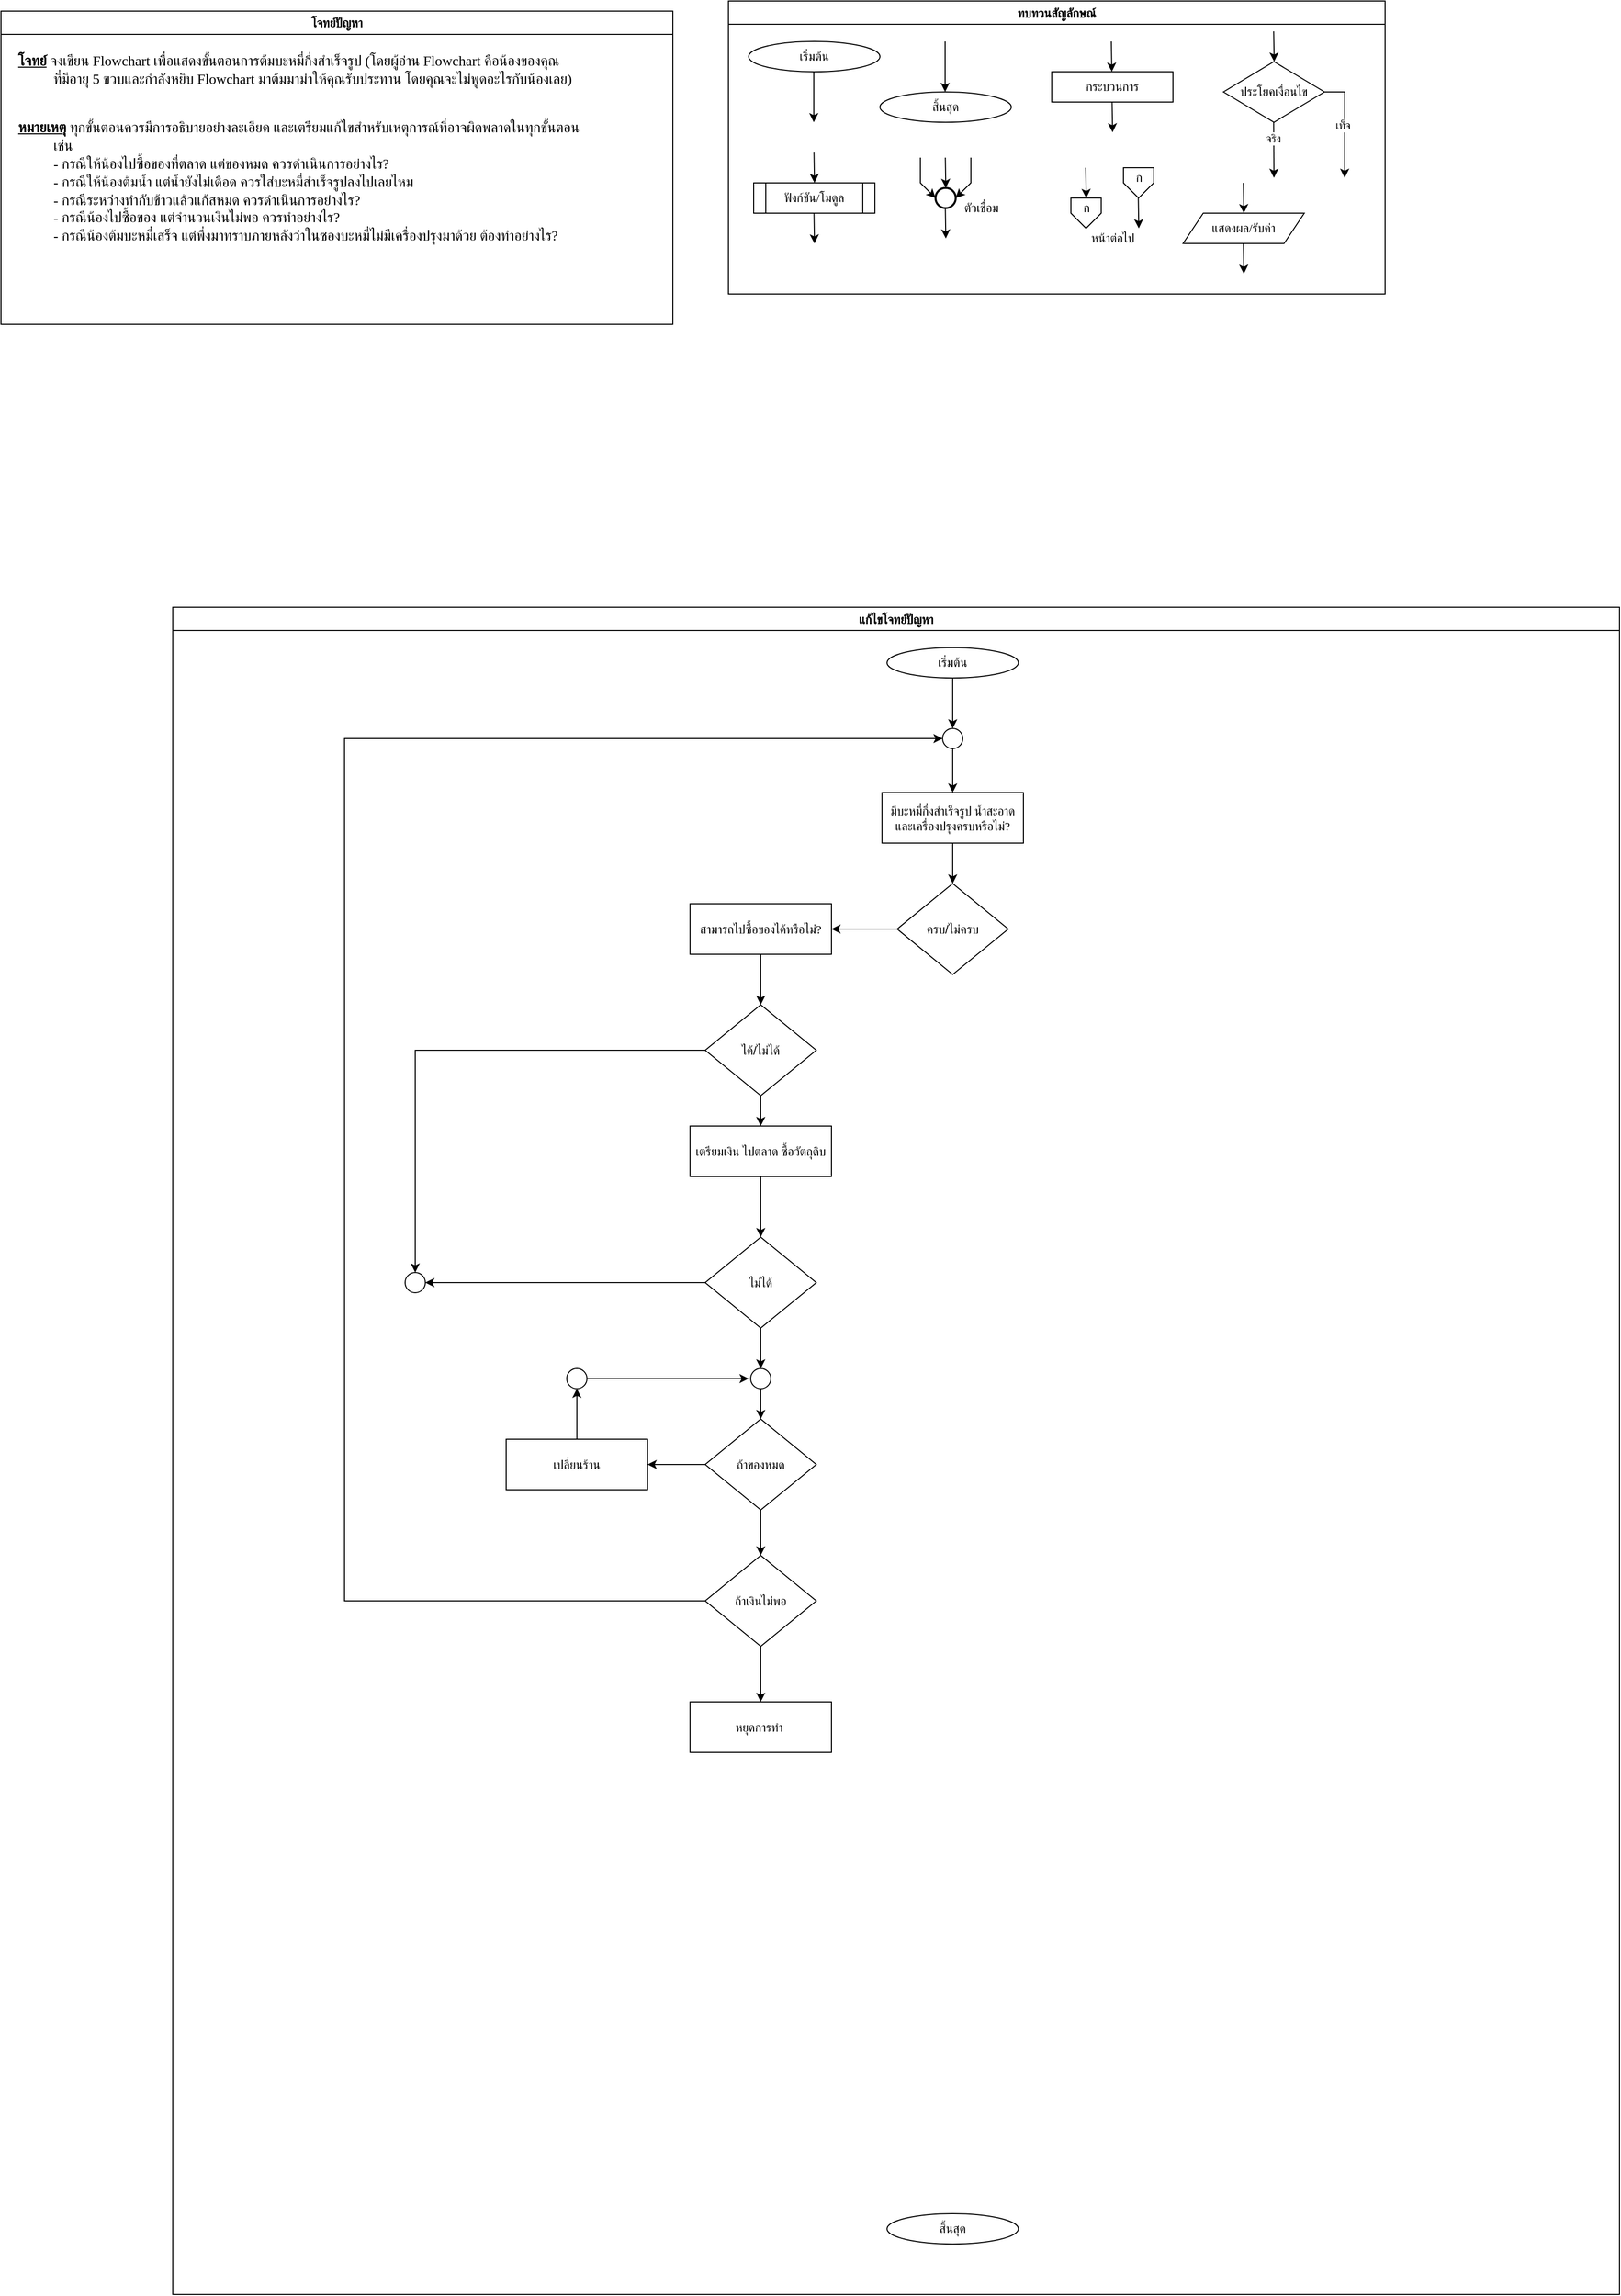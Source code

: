 <mxfile version="24.8.9">
  <diagram name="Page-1" id="bMWLCuBrvqZ_QIejUdau">
    <mxGraphModel dx="2343" dy="630" grid="1" gridSize="10" guides="1" tooltips="1" connect="1" arrows="1" fold="1" page="1" pageScale="1" pageWidth="827" pageHeight="1169" math="0" shadow="0">
      <root>
        <mxCell id="0" />
        <mxCell id="1" parent="0" />
        <mxCell id="wfWS6R41Hs7KRzqIrebh-39" value="ทบทวนสัญลักษณ์" style="swimlane;fontFamily=Sarabun;fontSource=https%3A%2F%2Ffonts.googleapis.com%2Fcss%3Ffamily%3DSarabun;" vertex="1" parent="1">
          <mxGeometry x="-720" y="20" width="650" height="290" as="geometry" />
        </mxCell>
        <mxCell id="wfWS6R41Hs7KRzqIrebh-40" value="&lt;font data-font-src=&quot;https://fonts.googleapis.com/css?family=Sarabun&quot; face=&quot;Sarabun&quot;&gt;เริ่มต้น&lt;/font&gt;" style="ellipse;whiteSpace=wrap;html=1;" vertex="1" parent="wfWS6R41Hs7KRzqIrebh-39">
          <mxGeometry x="20" y="40" width="130" height="30" as="geometry" />
        </mxCell>
        <mxCell id="wfWS6R41Hs7KRzqIrebh-41" value="" style="endArrow=classic;html=1;rounded=0;" edge="1" parent="wfWS6R41Hs7KRzqIrebh-39">
          <mxGeometry width="50" height="50" relative="1" as="geometry">
            <mxPoint x="84.5" y="70" as="sourcePoint" />
            <mxPoint x="84.5" y="120" as="targetPoint" />
          </mxGeometry>
        </mxCell>
        <mxCell id="wfWS6R41Hs7KRzqIrebh-42" value="&lt;font face=&quot;Sarabun&quot;&gt;สิ้นสุด&lt;/font&gt;" style="ellipse;whiteSpace=wrap;html=1;" vertex="1" parent="wfWS6R41Hs7KRzqIrebh-39">
          <mxGeometry x="150" y="90" width="130" height="30" as="geometry" />
        </mxCell>
        <mxCell id="wfWS6R41Hs7KRzqIrebh-43" value="" style="endArrow=classic;html=1;rounded=0;" edge="1" parent="wfWS6R41Hs7KRzqIrebh-39">
          <mxGeometry width="50" height="50" relative="1" as="geometry">
            <mxPoint x="214.5" y="40" as="sourcePoint" />
            <mxPoint x="214.5" y="90" as="targetPoint" />
          </mxGeometry>
        </mxCell>
        <mxCell id="wfWS6R41Hs7KRzqIrebh-44" value="กระบวนการ" style="rounded=0;whiteSpace=wrap;html=1;fontFamily=Sarabun;fontSource=https%3A%2F%2Ffonts.googleapis.com%2Fcss%3Ffamily%3DSarabun;" vertex="1" parent="wfWS6R41Hs7KRzqIrebh-39">
          <mxGeometry x="320" y="70" width="120" height="30" as="geometry" />
        </mxCell>
        <mxCell id="wfWS6R41Hs7KRzqIrebh-45" value="" style="endArrow=classic;html=1;rounded=0;" edge="1" parent="wfWS6R41Hs7KRzqIrebh-39">
          <mxGeometry width="50" height="50" relative="1" as="geometry">
            <mxPoint x="379" y="40" as="sourcePoint" />
            <mxPoint x="379.5" y="70" as="targetPoint" />
          </mxGeometry>
        </mxCell>
        <mxCell id="wfWS6R41Hs7KRzqIrebh-46" value="" style="endArrow=classic;html=1;rounded=0;" edge="1" parent="wfWS6R41Hs7KRzqIrebh-39">
          <mxGeometry width="50" height="50" relative="1" as="geometry">
            <mxPoint x="379.75" y="100" as="sourcePoint" />
            <mxPoint x="380.25" y="130" as="targetPoint" />
          </mxGeometry>
        </mxCell>
        <mxCell id="wfWS6R41Hs7KRzqIrebh-47" value="ประโยคเงื่อนไข" style="rhombus;whiteSpace=wrap;html=1;fontFamily=Sarabun;fontSource=https%3A%2F%2Ffonts.googleapis.com%2Fcss%3Ffamily%3DSarabun;" vertex="1" parent="wfWS6R41Hs7KRzqIrebh-39">
          <mxGeometry x="490" y="60" width="100" height="60" as="geometry" />
        </mxCell>
        <mxCell id="wfWS6R41Hs7KRzqIrebh-48" value="" style="endArrow=classic;html=1;rounded=0;" edge="1" parent="wfWS6R41Hs7KRzqIrebh-39">
          <mxGeometry width="50" height="50" relative="1" as="geometry">
            <mxPoint x="539.71" y="30" as="sourcePoint" />
            <mxPoint x="540.21" y="60" as="targetPoint" />
          </mxGeometry>
        </mxCell>
        <mxCell id="wfWS6R41Hs7KRzqIrebh-49" value="" style="endArrow=classic;html=1;rounded=0;" edge="1" parent="wfWS6R41Hs7KRzqIrebh-39">
          <mxGeometry width="50" height="50" relative="1" as="geometry">
            <mxPoint x="539.71" y="120" as="sourcePoint" />
            <mxPoint x="540" y="175" as="targetPoint" />
          </mxGeometry>
        </mxCell>
        <mxCell id="wfWS6R41Hs7KRzqIrebh-50" value="จริง" style="edgeLabel;html=1;align=center;verticalAlign=middle;resizable=0;points=[];fontFamily=Sarabun;fontSource=https%3A%2F%2Ffonts.googleapis.com%2Fcss%3Ffamily%3DSarabun;" vertex="1" connectable="0" parent="wfWS6R41Hs7KRzqIrebh-49">
          <mxGeometry x="-0.414" y="-1" relative="1" as="geometry">
            <mxPoint as="offset" />
          </mxGeometry>
        </mxCell>
        <mxCell id="wfWS6R41Hs7KRzqIrebh-51" value="" style="endArrow=classic;html=1;rounded=0;exitX=1;exitY=0.5;exitDx=0;exitDy=0;" edge="1" parent="wfWS6R41Hs7KRzqIrebh-39" source="wfWS6R41Hs7KRzqIrebh-47">
          <mxGeometry width="50" height="50" relative="1" as="geometry">
            <mxPoint x="620" y="95" as="sourcePoint" />
            <mxPoint x="610" y="175" as="targetPoint" />
            <Array as="points">
              <mxPoint x="610" y="90" />
            </Array>
          </mxGeometry>
        </mxCell>
        <mxCell id="wfWS6R41Hs7KRzqIrebh-52" value="&lt;font data-font-src=&quot;https://fonts.googleapis.com/css?family=Sarabun&quot; face=&quot;Sarabun&quot;&gt;เท็จ&lt;/font&gt;" style="edgeLabel;html=1;align=center;verticalAlign=middle;resizable=0;points=[];" vertex="1" connectable="0" parent="wfWS6R41Hs7KRzqIrebh-51">
          <mxGeometry x="-0.002" y="-2" relative="1" as="geometry">
            <mxPoint as="offset" />
          </mxGeometry>
        </mxCell>
        <mxCell id="wfWS6R41Hs7KRzqIrebh-53" value="&lt;font data-font-src=&quot;https://fonts.googleapis.com/css?family=Sarabun&quot; face=&quot;Sarabun&quot;&gt;ฟังก์ชัน/โมดูล&lt;/font&gt;" style="shape=process;whiteSpace=wrap;html=1;backgroundOutline=1;" vertex="1" parent="wfWS6R41Hs7KRzqIrebh-39">
          <mxGeometry x="25" y="180" width="120" height="30" as="geometry" />
        </mxCell>
        <mxCell id="wfWS6R41Hs7KRzqIrebh-54" value="" style="endArrow=classic;html=1;rounded=0;" edge="1" parent="wfWS6R41Hs7KRzqIrebh-39">
          <mxGeometry width="50" height="50" relative="1" as="geometry">
            <mxPoint x="84.71" y="150" as="sourcePoint" />
            <mxPoint x="85.21" y="180" as="targetPoint" />
          </mxGeometry>
        </mxCell>
        <mxCell id="wfWS6R41Hs7KRzqIrebh-55" value="" style="endArrow=classic;html=1;rounded=0;" edge="1" parent="wfWS6R41Hs7KRzqIrebh-39">
          <mxGeometry width="50" height="50" relative="1" as="geometry">
            <mxPoint x="84.71" y="210" as="sourcePoint" />
            <mxPoint x="85.21" y="240" as="targetPoint" />
          </mxGeometry>
        </mxCell>
        <mxCell id="wfWS6R41Hs7KRzqIrebh-56" value="" style="strokeWidth=2;html=1;shape=mxgraph.flowchart.start_2;whiteSpace=wrap;" vertex="1" parent="wfWS6R41Hs7KRzqIrebh-39">
          <mxGeometry x="205" y="185" width="20" height="20" as="geometry" />
        </mxCell>
        <mxCell id="wfWS6R41Hs7KRzqIrebh-57" value="" style="endArrow=classic;html=1;rounded=0;" edge="1" parent="wfWS6R41Hs7KRzqIrebh-39">
          <mxGeometry width="50" height="50" relative="1" as="geometry">
            <mxPoint x="214.71" y="155" as="sourcePoint" />
            <mxPoint x="215.21" y="185" as="targetPoint" />
          </mxGeometry>
        </mxCell>
        <mxCell id="wfWS6R41Hs7KRzqIrebh-58" value="" style="endArrow=classic;html=1;rounded=0;entryX=0;entryY=0.5;entryDx=0;entryDy=0;entryPerimeter=0;" edge="1" parent="wfWS6R41Hs7KRzqIrebh-39" target="wfWS6R41Hs7KRzqIrebh-56">
          <mxGeometry width="50" height="50" relative="1" as="geometry">
            <mxPoint x="190.0" y="155" as="sourcePoint" />
            <mxPoint x="190.5" y="185" as="targetPoint" />
            <Array as="points">
              <mxPoint x="190" y="180" />
            </Array>
          </mxGeometry>
        </mxCell>
        <mxCell id="wfWS6R41Hs7KRzqIrebh-59" value="" style="endArrow=classic;html=1;rounded=0;entryX=1;entryY=0.5;entryDx=0;entryDy=0;entryPerimeter=0;" edge="1" parent="wfWS6R41Hs7KRzqIrebh-39" target="wfWS6R41Hs7KRzqIrebh-56">
          <mxGeometry width="50" height="50" relative="1" as="geometry">
            <mxPoint x="240.0" y="155" as="sourcePoint" />
            <mxPoint x="240.5" y="185" as="targetPoint" />
            <Array as="points">
              <mxPoint x="240" y="180" />
            </Array>
          </mxGeometry>
        </mxCell>
        <mxCell id="wfWS6R41Hs7KRzqIrebh-60" value="" style="endArrow=classic;html=1;rounded=0;" edge="1" parent="wfWS6R41Hs7KRzqIrebh-39">
          <mxGeometry width="50" height="50" relative="1" as="geometry">
            <mxPoint x="214.71" y="205" as="sourcePoint" />
            <mxPoint x="215.21" y="235" as="targetPoint" />
          </mxGeometry>
        </mxCell>
        <mxCell id="wfWS6R41Hs7KRzqIrebh-61" value="&lt;font data-font-src=&quot;https://fonts.googleapis.com/css?family=Sarabun&quot; face=&quot;Sarabun&quot;&gt;ตัวเชื่อม&lt;/font&gt;" style="text;html=1;align=center;verticalAlign=middle;resizable=0;points=[];autosize=1;strokeColor=none;fillColor=none;" vertex="1" parent="wfWS6R41Hs7KRzqIrebh-39">
          <mxGeometry x="220" y="190" width="60" height="30" as="geometry" />
        </mxCell>
        <mxCell id="wfWS6R41Hs7KRzqIrebh-62" value="" style="endArrow=classic;html=1;rounded=0;" edge="1" parent="wfWS6R41Hs7KRzqIrebh-39">
          <mxGeometry width="50" height="50" relative="1" as="geometry">
            <mxPoint x="353.71" y="165" as="sourcePoint" />
            <mxPoint x="354.21" y="195" as="targetPoint" />
          </mxGeometry>
        </mxCell>
        <mxCell id="wfWS6R41Hs7KRzqIrebh-63" value="" style="verticalLabelPosition=bottom;verticalAlign=top;html=1;shape=offPageConnector;rounded=0;size=0.5;" vertex="1" parent="wfWS6R41Hs7KRzqIrebh-39">
          <mxGeometry x="339" y="195" width="30" height="30" as="geometry" />
        </mxCell>
        <mxCell id="wfWS6R41Hs7KRzqIrebh-64" value="" style="endArrow=classic;html=1;rounded=0;" edge="1" parent="wfWS6R41Hs7KRzqIrebh-39">
          <mxGeometry width="50" height="50" relative="1" as="geometry">
            <mxPoint x="405.71" y="195" as="sourcePoint" />
            <mxPoint x="406.21" y="225" as="targetPoint" />
          </mxGeometry>
        </mxCell>
        <mxCell id="wfWS6R41Hs7KRzqIrebh-65" value="" style="verticalLabelPosition=bottom;verticalAlign=top;html=1;shape=offPageConnector;rounded=0;size=0.5;" vertex="1" parent="wfWS6R41Hs7KRzqIrebh-39">
          <mxGeometry x="391" y="165" width="30" height="30" as="geometry" />
        </mxCell>
        <mxCell id="wfWS6R41Hs7KRzqIrebh-66" value="หน้าต่อไป" style="text;html=1;align=center;verticalAlign=middle;resizable=0;points=[];autosize=1;strokeColor=none;fillColor=none;fontFamily=Sarabun;fontSource=https%3A%2F%2Ffonts.googleapis.com%2Fcss%3Ffamily%3DSarabun;" vertex="1" parent="wfWS6R41Hs7KRzqIrebh-39">
          <mxGeometry x="345" y="220" width="70" height="30" as="geometry" />
        </mxCell>
        <mxCell id="wfWS6R41Hs7KRzqIrebh-67" value="ก" style="text;html=1;align=center;verticalAlign=middle;resizable=0;points=[];autosize=1;strokeColor=none;fillColor=none;fontFamily=Sarabun;fontSource=https%3A%2F%2Ffonts.googleapis.com%2Fcss%3Ffamily%3DSarabun;" vertex="1" parent="wfWS6R41Hs7KRzqIrebh-39">
          <mxGeometry x="339" y="190" width="30" height="30" as="geometry" />
        </mxCell>
        <mxCell id="wfWS6R41Hs7KRzqIrebh-68" value="ก" style="text;html=1;align=center;verticalAlign=middle;resizable=0;points=[];autosize=1;strokeColor=none;fillColor=none;fontFamily=Sarabun;fontSource=https%3A%2F%2Ffonts.googleapis.com%2Fcss%3Ffamily%3DSarabun;" vertex="1" parent="wfWS6R41Hs7KRzqIrebh-39">
          <mxGeometry x="391" y="160" width="30" height="30" as="geometry" />
        </mxCell>
        <mxCell id="wfWS6R41Hs7KRzqIrebh-69" value="แสดงผล/รับค่า" style="shape=parallelogram;perimeter=parallelogramPerimeter;whiteSpace=wrap;html=1;fixedSize=1;fontFamily=Sarabun;fontSource=https%3A%2F%2Ffonts.googleapis.com%2Fcss%3Ffamily%3DSarabun;" vertex="1" parent="wfWS6R41Hs7KRzqIrebh-39">
          <mxGeometry x="450" y="210" width="120" height="30" as="geometry" />
        </mxCell>
        <mxCell id="wfWS6R41Hs7KRzqIrebh-70" value="" style="endArrow=classic;html=1;rounded=0;" edge="1" parent="wfWS6R41Hs7KRzqIrebh-39">
          <mxGeometry width="50" height="50" relative="1" as="geometry">
            <mxPoint x="509.71" y="180" as="sourcePoint" />
            <mxPoint x="510.21" y="210" as="targetPoint" />
          </mxGeometry>
        </mxCell>
        <mxCell id="wfWS6R41Hs7KRzqIrebh-71" value="" style="endArrow=classic;html=1;rounded=0;" edge="1" parent="wfWS6R41Hs7KRzqIrebh-39">
          <mxGeometry width="50" height="50" relative="1" as="geometry">
            <mxPoint x="509.71" y="240" as="sourcePoint" />
            <mxPoint x="510.21" y="270" as="targetPoint" />
          </mxGeometry>
        </mxCell>
        <mxCell id="wfWS6R41Hs7KRzqIrebh-72" value="แก้ไขโจทย์ปัญหา" style="swimlane;fontFamily=Sarabun;fontSource=https%3A%2F%2Ffonts.googleapis.com%2Fcss%3Ffamily%3DSarabun;" vertex="1" parent="1">
          <mxGeometry x="-1270" y="620" width="1432" height="1670" as="geometry" />
        </mxCell>
        <mxCell id="wfWS6R41Hs7KRzqIrebh-124" value="" style="edgeStyle=orthogonalEdgeStyle;rounded=0;orthogonalLoop=1;jettySize=auto;html=1;" edge="1" parent="wfWS6R41Hs7KRzqIrebh-72" source="wfWS6R41Hs7KRzqIrebh-73" target="wfWS6R41Hs7KRzqIrebh-123">
          <mxGeometry relative="1" as="geometry" />
        </mxCell>
        <mxCell id="wfWS6R41Hs7KRzqIrebh-73" value="&lt;font data-font-src=&quot;https://fonts.googleapis.com/css?family=Sarabun&quot; face=&quot;Sarabun&quot;&gt;เริ่มต้น&lt;/font&gt;" style="ellipse;whiteSpace=wrap;html=1;" vertex="1" parent="wfWS6R41Hs7KRzqIrebh-72">
          <mxGeometry x="707" y="40" width="130" height="30" as="geometry" />
        </mxCell>
        <mxCell id="wfWS6R41Hs7KRzqIrebh-74" value="&lt;font face=&quot;Sarabun&quot;&gt;สิ้นสุด&lt;/font&gt;" style="ellipse;whiteSpace=wrap;html=1;" vertex="1" parent="wfWS6R41Hs7KRzqIrebh-72">
          <mxGeometry x="707" y="1590" width="130" height="30" as="geometry" />
        </mxCell>
        <mxCell id="wfWS6R41Hs7KRzqIrebh-80" value="" style="edgeStyle=orthogonalEdgeStyle;rounded=0;orthogonalLoop=1;jettySize=auto;html=1;" edge="1" parent="wfWS6R41Hs7KRzqIrebh-72" source="wfWS6R41Hs7KRzqIrebh-77" target="wfWS6R41Hs7KRzqIrebh-79">
          <mxGeometry relative="1" as="geometry" />
        </mxCell>
        <mxCell id="wfWS6R41Hs7KRzqIrebh-77" value="มีบะหมี่กึ่งสำเร็จรูป น้ำสะอาด และเครื่องปรุงครบหรือไม่?" style="rounded=0;whiteSpace=wrap;html=1;fontFamily=Sarabun;fontSource=https%3A%2F%2Ffonts.googleapis.com%2Fcss%3Ffamily%3DSarabun;" vertex="1" parent="wfWS6R41Hs7KRzqIrebh-72">
          <mxGeometry x="702" y="183.5" width="140" height="50" as="geometry" />
        </mxCell>
        <mxCell id="wfWS6R41Hs7KRzqIrebh-89" value="" style="edgeStyle=orthogonalEdgeStyle;rounded=0;orthogonalLoop=1;jettySize=auto;html=1;" edge="1" parent="wfWS6R41Hs7KRzqIrebh-72" source="wfWS6R41Hs7KRzqIrebh-79" target="wfWS6R41Hs7KRzqIrebh-81">
          <mxGeometry relative="1" as="geometry" />
        </mxCell>
        <mxCell id="wfWS6R41Hs7KRzqIrebh-79" value="ครบ/ไม่ครบ" style="rhombus;whiteSpace=wrap;html=1;" vertex="1" parent="wfWS6R41Hs7KRzqIrebh-72">
          <mxGeometry x="717" y="273.5" width="110" height="90" as="geometry" />
        </mxCell>
        <mxCell id="wfWS6R41Hs7KRzqIrebh-87" value="" style="edgeStyle=orthogonalEdgeStyle;rounded=0;orthogonalLoop=1;jettySize=auto;html=1;" edge="1" parent="wfWS6R41Hs7KRzqIrebh-72" source="wfWS6R41Hs7KRzqIrebh-81" target="wfWS6R41Hs7KRzqIrebh-84">
          <mxGeometry relative="1" as="geometry" />
        </mxCell>
        <mxCell id="wfWS6R41Hs7KRzqIrebh-81" value="สามารถไปซื้อของได้หรือไม่?" style="rounded=0;whiteSpace=wrap;html=1;fontFamily=Sarabun;fontSource=https%3A%2F%2Ffonts.googleapis.com%2Fcss%3Ffamily%3DSarabun;" vertex="1" parent="wfWS6R41Hs7KRzqIrebh-72">
          <mxGeometry x="512" y="293.5" width="140" height="50" as="geometry" />
        </mxCell>
        <mxCell id="wfWS6R41Hs7KRzqIrebh-88" value="" style="edgeStyle=orthogonalEdgeStyle;rounded=0;orthogonalLoop=1;jettySize=auto;html=1;" edge="1" parent="wfWS6R41Hs7KRzqIrebh-72" source="wfWS6R41Hs7KRzqIrebh-84" target="wfWS6R41Hs7KRzqIrebh-86">
          <mxGeometry relative="1" as="geometry" />
        </mxCell>
        <mxCell id="wfWS6R41Hs7KRzqIrebh-103" value="" style="edgeStyle=orthogonalEdgeStyle;rounded=0;orthogonalLoop=1;jettySize=auto;html=1;" edge="1" parent="wfWS6R41Hs7KRzqIrebh-72" source="wfWS6R41Hs7KRzqIrebh-84" target="wfWS6R41Hs7KRzqIrebh-97">
          <mxGeometry relative="1" as="geometry" />
        </mxCell>
        <mxCell id="wfWS6R41Hs7KRzqIrebh-84" value="ได้/ไม่ได้" style="rhombus;whiteSpace=wrap;html=1;" vertex="1" parent="wfWS6R41Hs7KRzqIrebh-72">
          <mxGeometry x="527" y="393.5" width="110" height="90" as="geometry" />
        </mxCell>
        <mxCell id="wfWS6R41Hs7KRzqIrebh-91" value="" style="edgeStyle=orthogonalEdgeStyle;rounded=0;orthogonalLoop=1;jettySize=auto;html=1;" edge="1" parent="wfWS6R41Hs7KRzqIrebh-72" source="wfWS6R41Hs7KRzqIrebh-86" target="wfWS6R41Hs7KRzqIrebh-90">
          <mxGeometry relative="1" as="geometry" />
        </mxCell>
        <mxCell id="wfWS6R41Hs7KRzqIrebh-86" value="เตรียมเงิน ไปตลาด ซื้อวัตถุดิบ" style="rounded=0;whiteSpace=wrap;html=1;fontFamily=Sarabun;fontSource=https%3A%2F%2Ffonts.googleapis.com%2Fcss%3Ffamily%3DSarabun;" vertex="1" parent="wfWS6R41Hs7KRzqIrebh-72">
          <mxGeometry x="512" y="513.5" width="140" height="50" as="geometry" />
        </mxCell>
        <mxCell id="wfWS6R41Hs7KRzqIrebh-102" value="" style="edgeStyle=orthogonalEdgeStyle;rounded=0;orthogonalLoop=1;jettySize=auto;html=1;" edge="1" parent="wfWS6R41Hs7KRzqIrebh-72" source="wfWS6R41Hs7KRzqIrebh-90" target="wfWS6R41Hs7KRzqIrebh-97">
          <mxGeometry relative="1" as="geometry" />
        </mxCell>
        <mxCell id="wfWS6R41Hs7KRzqIrebh-118" value="" style="edgeStyle=orthogonalEdgeStyle;rounded=0;orthogonalLoop=1;jettySize=auto;html=1;" edge="1" parent="wfWS6R41Hs7KRzqIrebh-72" source="wfWS6R41Hs7KRzqIrebh-90" target="wfWS6R41Hs7KRzqIrebh-117">
          <mxGeometry relative="1" as="geometry" />
        </mxCell>
        <mxCell id="wfWS6R41Hs7KRzqIrebh-90" value="ไม่ได้" style="rhombus;whiteSpace=wrap;html=1;" vertex="1" parent="wfWS6R41Hs7KRzqIrebh-72">
          <mxGeometry x="527" y="623.5" width="110" height="90" as="geometry" />
        </mxCell>
        <mxCell id="wfWS6R41Hs7KRzqIrebh-94" value="หยุดการทำ&amp;nbsp;" style="rounded=0;whiteSpace=wrap;html=1;fontFamily=Sarabun;fontSource=https%3A%2F%2Ffonts.googleapis.com%2Fcss%3Ffamily%3DSarabun;" vertex="1" parent="wfWS6R41Hs7KRzqIrebh-72">
          <mxGeometry x="512" y="1083.5" width="140" height="50" as="geometry" />
        </mxCell>
        <mxCell id="wfWS6R41Hs7KRzqIrebh-97" value="" style="ellipse;whiteSpace=wrap;html=1;aspect=fixed;" vertex="1" parent="wfWS6R41Hs7KRzqIrebh-72">
          <mxGeometry x="230" y="658.5" width="20" height="20" as="geometry" />
        </mxCell>
        <mxCell id="wfWS6R41Hs7KRzqIrebh-111" value="" style="edgeStyle=orthogonalEdgeStyle;rounded=0;orthogonalLoop=1;jettySize=auto;html=1;" edge="1" parent="wfWS6R41Hs7KRzqIrebh-72" source="wfWS6R41Hs7KRzqIrebh-104" target="wfWS6R41Hs7KRzqIrebh-109">
          <mxGeometry relative="1" as="geometry" />
        </mxCell>
        <mxCell id="wfWS6R41Hs7KRzqIrebh-112" value="" style="edgeStyle=orthogonalEdgeStyle;rounded=0;orthogonalLoop=1;jettySize=auto;html=1;" edge="1" parent="wfWS6R41Hs7KRzqIrebh-72" source="wfWS6R41Hs7KRzqIrebh-104" target="wfWS6R41Hs7KRzqIrebh-106">
          <mxGeometry relative="1" as="geometry" />
        </mxCell>
        <mxCell id="wfWS6R41Hs7KRzqIrebh-104" value="ถ้าของหมด" style="rhombus;whiteSpace=wrap;html=1;" vertex="1" parent="wfWS6R41Hs7KRzqIrebh-72">
          <mxGeometry x="527" y="803.5" width="110" height="90" as="geometry" />
        </mxCell>
        <mxCell id="wfWS6R41Hs7KRzqIrebh-115" value="" style="edgeStyle=orthogonalEdgeStyle;rounded=0;orthogonalLoop=1;jettySize=auto;html=1;" edge="1" parent="wfWS6R41Hs7KRzqIrebh-72" source="wfWS6R41Hs7KRzqIrebh-106" target="wfWS6R41Hs7KRzqIrebh-114">
          <mxGeometry relative="1" as="geometry" />
        </mxCell>
        <mxCell id="wfWS6R41Hs7KRzqIrebh-106" value="เปลี่ยนร้าน" style="rounded=0;whiteSpace=wrap;html=1;fontFamily=Sarabun;fontSource=https%3A%2F%2Ffonts.googleapis.com%2Fcss%3Ffamily%3DSarabun;" vertex="1" parent="wfWS6R41Hs7KRzqIrebh-72">
          <mxGeometry x="330" y="823.5" width="140" height="50" as="geometry" />
        </mxCell>
        <mxCell id="wfWS6R41Hs7KRzqIrebh-120" value="" style="edgeStyle=orthogonalEdgeStyle;rounded=0;orthogonalLoop=1;jettySize=auto;html=1;" edge="1" parent="wfWS6R41Hs7KRzqIrebh-72" source="wfWS6R41Hs7KRzqIrebh-109" target="wfWS6R41Hs7KRzqIrebh-94">
          <mxGeometry relative="1" as="geometry" />
        </mxCell>
        <mxCell id="wfWS6R41Hs7KRzqIrebh-122" value="" style="edgeStyle=orthogonalEdgeStyle;rounded=0;orthogonalLoop=1;jettySize=auto;html=1;entryX=0;entryY=0.5;entryDx=0;entryDy=0;exitX=0;exitY=0.5;exitDx=0;exitDy=0;" edge="1" parent="wfWS6R41Hs7KRzqIrebh-72" source="wfWS6R41Hs7KRzqIrebh-109" target="wfWS6R41Hs7KRzqIrebh-123">
          <mxGeometry relative="1" as="geometry">
            <mxPoint x="660" y="140" as="targetPoint" />
            <Array as="points">
              <mxPoint x="170" y="984" />
              <mxPoint x="170" y="130" />
            </Array>
          </mxGeometry>
        </mxCell>
        <mxCell id="wfWS6R41Hs7KRzqIrebh-109" value="ถ้าเงินไม่พอ" style="rhombus;whiteSpace=wrap;html=1;" vertex="1" parent="wfWS6R41Hs7KRzqIrebh-72">
          <mxGeometry x="527" y="938.5" width="110" height="90" as="geometry" />
        </mxCell>
        <mxCell id="wfWS6R41Hs7KRzqIrebh-116" value="" style="edgeStyle=orthogonalEdgeStyle;rounded=0;orthogonalLoop=1;jettySize=auto;html=1;" edge="1" parent="wfWS6R41Hs7KRzqIrebh-72" source="wfWS6R41Hs7KRzqIrebh-114">
          <mxGeometry relative="1" as="geometry">
            <mxPoint x="570" y="763.5" as="targetPoint" />
          </mxGeometry>
        </mxCell>
        <mxCell id="wfWS6R41Hs7KRzqIrebh-114" value="" style="ellipse;whiteSpace=wrap;html=1;aspect=fixed;" vertex="1" parent="wfWS6R41Hs7KRzqIrebh-72">
          <mxGeometry x="390" y="753.5" width="20" height="20" as="geometry" />
        </mxCell>
        <mxCell id="wfWS6R41Hs7KRzqIrebh-119" value="" style="edgeStyle=orthogonalEdgeStyle;rounded=0;orthogonalLoop=1;jettySize=auto;html=1;" edge="1" parent="wfWS6R41Hs7KRzqIrebh-72" source="wfWS6R41Hs7KRzqIrebh-117" target="wfWS6R41Hs7KRzqIrebh-104">
          <mxGeometry relative="1" as="geometry" />
        </mxCell>
        <mxCell id="wfWS6R41Hs7KRzqIrebh-117" value="" style="ellipse;whiteSpace=wrap;html=1;aspect=fixed;" vertex="1" parent="wfWS6R41Hs7KRzqIrebh-72">
          <mxGeometry x="572" y="753.5" width="20" height="20" as="geometry" />
        </mxCell>
        <mxCell id="wfWS6R41Hs7KRzqIrebh-125" value="" style="edgeStyle=orthogonalEdgeStyle;rounded=0;orthogonalLoop=1;jettySize=auto;html=1;" edge="1" parent="wfWS6R41Hs7KRzqIrebh-72" source="wfWS6R41Hs7KRzqIrebh-123" target="wfWS6R41Hs7KRzqIrebh-77">
          <mxGeometry relative="1" as="geometry" />
        </mxCell>
        <mxCell id="wfWS6R41Hs7KRzqIrebh-123" value="" style="ellipse;whiteSpace=wrap;html=1;aspect=fixed;" vertex="1" parent="wfWS6R41Hs7KRzqIrebh-72">
          <mxGeometry x="762" y="120" width="20" height="20" as="geometry" />
        </mxCell>
        <mxCell id="wfWS6R41Hs7KRzqIrebh-75" value="&lt;font data-font-src=&quot;https://fonts.googleapis.com/css?family=Sarabun&quot; face=&quot;Sarabun&quot;&gt;โจทย์ปัญหา&lt;/font&gt;" style="swimlane;whiteSpace=wrap;html=1;" vertex="1" parent="1">
          <mxGeometry x="-1440" y="30" width="665" height="310" as="geometry" />
        </mxCell>
        <mxCell id="wfWS6R41Hs7KRzqIrebh-76" value="&lt;p style=&quot;line-height: 120%;&quot;&gt;&lt;font data-font-src=&quot;https://fonts.googleapis.com/css?family=Sarabun&quot; face=&quot;Sarabun&quot; style=&quot;font-size: 14px;&quot;&gt;&lt;b&gt;&lt;u&gt;โจทย์&lt;/u&gt;&lt;/b&gt; จงเขียน Flowchart เพื่อแสดงขั้นตอนการต้มบะหมี่กึ่งสำเร็จรูป (โดยผู้อ่าน Flowchart คือน้องของคุณ&lt;br&gt;&amp;nbsp; &amp;nbsp; &amp;nbsp; &amp;nbsp; &amp;nbsp; ที่มีอายุ 5 ขวบและกำลังหยิบ Flowchart มาต้มมาม่าให้คุณรับประทาน โดยคุณจะไม่พูดอะไรกับน้องเลย)&lt;br&gt;&lt;/font&gt;&lt;br&gt;&lt;/p&gt;&lt;p style=&quot;line-height: 120%;&quot;&gt;&lt;font face=&quot;Sarabun&quot;&gt;&lt;b&gt;&lt;u&gt;หมายเหตุ&lt;/u&gt;&lt;/b&gt; ทุกขั้นตอนควรมีการอธิบายอย่างละเอียด และเตรียมแก้ไขสำหรับเหตุการณ์ที่อาจผิดพลาดในทุกขั้นตอน&lt;br&gt;&amp;nbsp; &amp;nbsp; &amp;nbsp; &amp;nbsp; &amp;nbsp; เช่น&lt;br&gt;&amp;nbsp; &amp;nbsp; &amp;nbsp; &amp;nbsp; &amp;nbsp; - กรณีให้น้องไปซื้อของที่ตลาด แต่ของหมด ควรดำเนินการอย่างไร?&lt;br&gt;&amp;nbsp; &amp;nbsp; &amp;nbsp; &amp;nbsp; &amp;nbsp; - กรณีให้น้องต้มน้ำ แต่น้ำยังไม่เดือด ควรใส่บะหมี่สำเร็จรูปลงไปเลยไหม&lt;br&gt;&amp;nbsp; &amp;nbsp; &amp;nbsp; &amp;nbsp; &amp;nbsp; - กรณีระหว่างทำกับข้าวแล้วแก้สหมด ควรดำเนินการอย่างไร?&lt;br&gt;&amp;nbsp; &amp;nbsp; &amp;nbsp; &amp;nbsp; &amp;nbsp; - กรณีน้องไปซื้อของ แต่จำนวนเงินไม่พอ ควรทำอย่างไร?&lt;br&gt;&amp;nbsp; &amp;nbsp; &amp;nbsp; &amp;nbsp; &amp;nbsp; - กรณีน้องต้มบะหมี่เสร็จ แต่พึ่งมาทราบภายหลังว่าในซองบะหมี่ไม่มีเครื่องปรุงมาด้วย ต้องทำอย่างไร?&lt;/font&gt;&lt;/p&gt;" style="text;html=1;align=left;verticalAlign=top;resizable=0;points=[];autosize=1;strokeColor=none;fillColor=none;fontSize=14;" vertex="1" parent="wfWS6R41Hs7KRzqIrebh-75">
          <mxGeometry x="15" y="20" width="650" height="240" as="geometry" />
        </mxCell>
      </root>
    </mxGraphModel>
  </diagram>
</mxfile>
